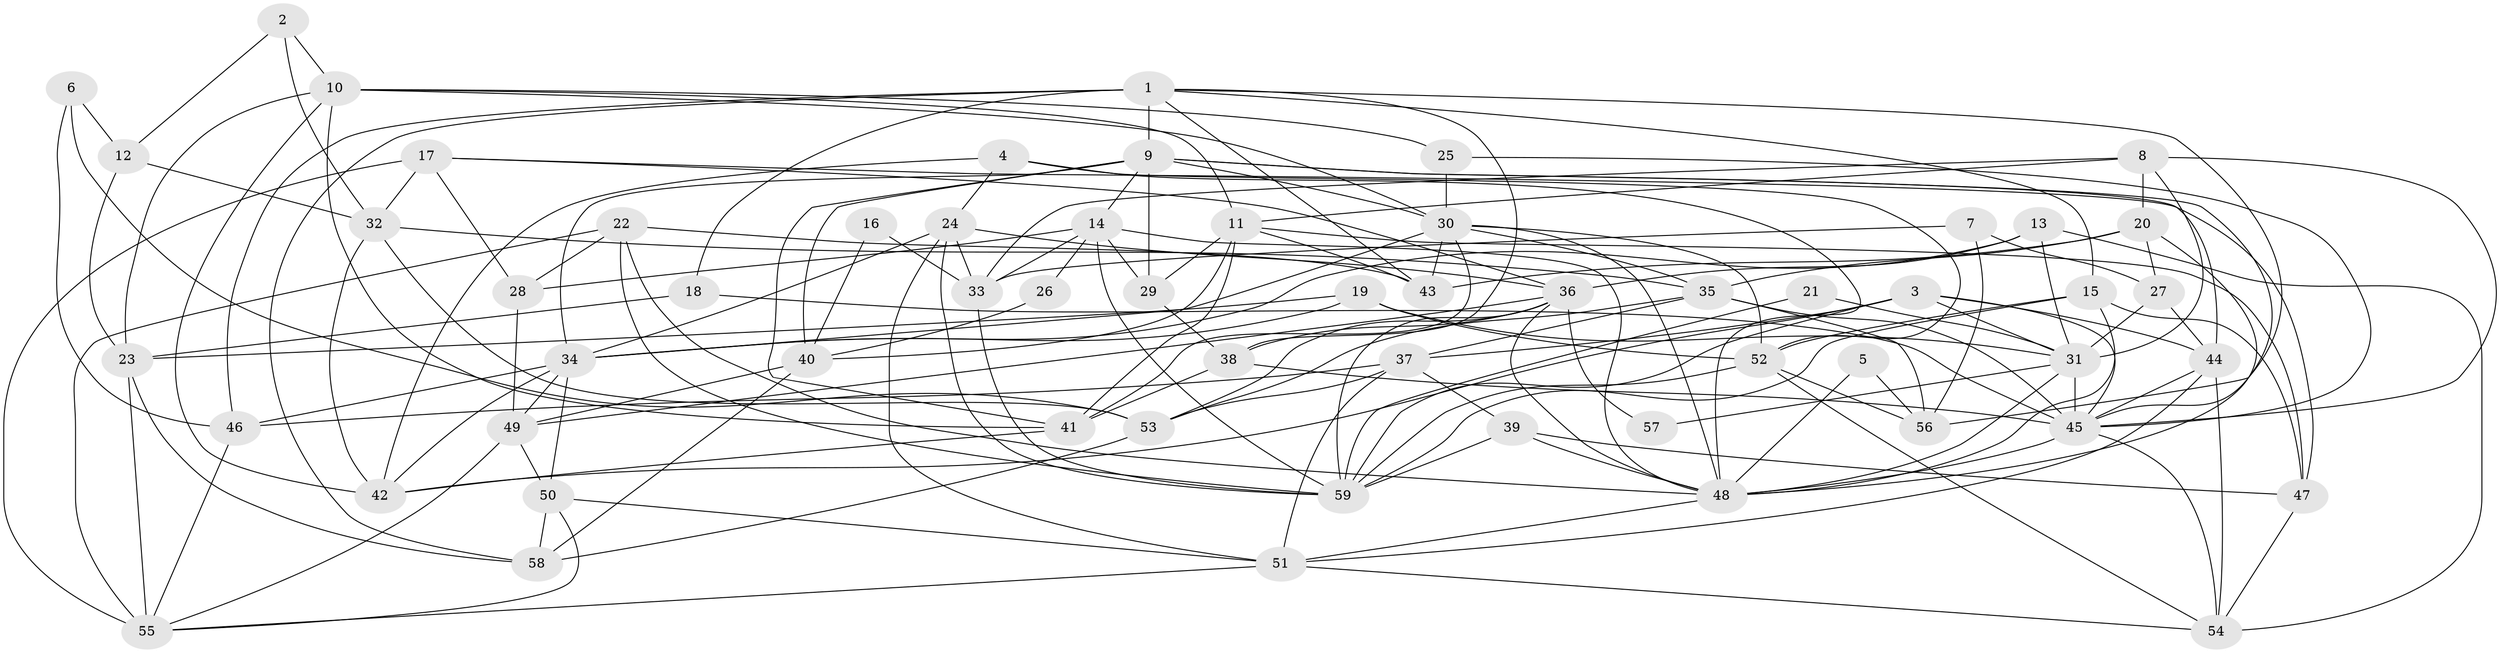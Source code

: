 // original degree distribution, {2: 0.1440677966101695, 5: 0.211864406779661, 8: 0.01694915254237288, 3: 0.2627118644067797, 4: 0.23728813559322035, 6: 0.11016949152542373, 7: 0.01694915254237288}
// Generated by graph-tools (version 1.1) at 2025/50/03/09/25 03:50:07]
// undirected, 59 vertices, 165 edges
graph export_dot {
graph [start="1"]
  node [color=gray90,style=filled];
  1;
  2;
  3;
  4;
  5;
  6;
  7;
  8;
  9;
  10;
  11;
  12;
  13;
  14;
  15;
  16;
  17;
  18;
  19;
  20;
  21;
  22;
  23;
  24;
  25;
  26;
  27;
  28;
  29;
  30;
  31;
  32;
  33;
  34;
  35;
  36;
  37;
  38;
  39;
  40;
  41;
  42;
  43;
  44;
  45;
  46;
  47;
  48;
  49;
  50;
  51;
  52;
  53;
  54;
  55;
  56;
  57;
  58;
  59;
  1 -- 9 [weight=2.0];
  1 -- 15 [weight=1.0];
  1 -- 18 [weight=1.0];
  1 -- 38 [weight=1.0];
  1 -- 43 [weight=1.0];
  1 -- 46 [weight=1.0];
  1 -- 56 [weight=1.0];
  1 -- 58 [weight=1.0];
  2 -- 10 [weight=1.0];
  2 -- 12 [weight=1.0];
  2 -- 32 [weight=1.0];
  3 -- 31 [weight=1.0];
  3 -- 37 [weight=1.0];
  3 -- 42 [weight=1.0];
  3 -- 44 [weight=1.0];
  3 -- 45 [weight=1.0];
  3 -- 59 [weight=1.0];
  4 -- 24 [weight=1.0];
  4 -- 42 [weight=1.0];
  4 -- 48 [weight=1.0];
  4 -- 52 [weight=1.0];
  5 -- 48 [weight=1.0];
  5 -- 56 [weight=1.0];
  6 -- 12 [weight=1.0];
  6 -- 46 [weight=1.0];
  6 -- 53 [weight=1.0];
  7 -- 27 [weight=1.0];
  7 -- 33 [weight=1.0];
  7 -- 56 [weight=1.0];
  8 -- 11 [weight=1.0];
  8 -- 20 [weight=1.0];
  8 -- 31 [weight=1.0];
  8 -- 33 [weight=1.0];
  8 -- 45 [weight=1.0];
  9 -- 14 [weight=1.0];
  9 -- 29 [weight=1.0];
  9 -- 30 [weight=1.0];
  9 -- 34 [weight=1.0];
  9 -- 40 [weight=1.0];
  9 -- 41 [weight=1.0];
  9 -- 44 [weight=1.0];
  9 -- 45 [weight=1.0];
  10 -- 11 [weight=1.0];
  10 -- 23 [weight=1.0];
  10 -- 25 [weight=1.0];
  10 -- 30 [weight=1.0];
  10 -- 41 [weight=1.0];
  10 -- 42 [weight=1.0];
  11 -- 29 [weight=1.0];
  11 -- 40 [weight=1.0];
  11 -- 41 [weight=1.0];
  11 -- 43 [weight=1.0];
  11 -- 47 [weight=1.0];
  12 -- 23 [weight=1.0];
  12 -- 32 [weight=1.0];
  13 -- 31 [weight=1.0];
  13 -- 34 [weight=1.0];
  13 -- 36 [weight=1.0];
  13 -- 54 [weight=1.0];
  14 -- 26 [weight=1.0];
  14 -- 28 [weight=1.0];
  14 -- 29 [weight=1.0];
  14 -- 33 [weight=1.0];
  14 -- 48 [weight=1.0];
  14 -- 59 [weight=1.0];
  15 -- 47 [weight=1.0];
  15 -- 48 [weight=1.0];
  15 -- 52 [weight=1.0];
  15 -- 59 [weight=1.0];
  16 -- 33 [weight=1.0];
  16 -- 40 [weight=1.0];
  17 -- 28 [weight=1.0];
  17 -- 32 [weight=1.0];
  17 -- 36 [weight=1.0];
  17 -- 47 [weight=1.0];
  17 -- 55 [weight=1.0];
  18 -- 23 [weight=1.0];
  18 -- 45 [weight=1.0];
  19 -- 23 [weight=1.0];
  19 -- 31 [weight=1.0];
  19 -- 34 [weight=1.0];
  19 -- 52 [weight=1.0];
  20 -- 27 [weight=1.0];
  20 -- 35 [weight=1.0];
  20 -- 43 [weight=1.0];
  20 -- 48 [weight=1.0];
  21 -- 31 [weight=1.0];
  21 -- 59 [weight=1.0];
  22 -- 28 [weight=1.0];
  22 -- 43 [weight=1.0];
  22 -- 48 [weight=1.0];
  22 -- 55 [weight=1.0];
  22 -- 59 [weight=1.0];
  23 -- 55 [weight=1.0];
  23 -- 58 [weight=1.0];
  24 -- 33 [weight=1.0];
  24 -- 34 [weight=1.0];
  24 -- 36 [weight=1.0];
  24 -- 51 [weight=1.0];
  24 -- 59 [weight=1.0];
  25 -- 30 [weight=1.0];
  25 -- 45 [weight=1.0];
  26 -- 40 [weight=1.0];
  27 -- 31 [weight=1.0];
  27 -- 44 [weight=1.0];
  28 -- 49 [weight=1.0];
  29 -- 38 [weight=1.0];
  30 -- 34 [weight=1.0];
  30 -- 35 [weight=1.0];
  30 -- 41 [weight=1.0];
  30 -- 43 [weight=1.0];
  30 -- 48 [weight=1.0];
  30 -- 52 [weight=1.0];
  31 -- 45 [weight=1.0];
  31 -- 48 [weight=1.0];
  31 -- 57 [weight=1.0];
  32 -- 35 [weight=1.0];
  32 -- 42 [weight=1.0];
  32 -- 53 [weight=1.0];
  33 -- 59 [weight=1.0];
  34 -- 42 [weight=1.0];
  34 -- 46 [weight=1.0];
  34 -- 49 [weight=1.0];
  34 -- 50 [weight=1.0];
  35 -- 37 [weight=1.0];
  35 -- 45 [weight=1.0];
  35 -- 53 [weight=1.0];
  35 -- 56 [weight=1.0];
  36 -- 38 [weight=1.0];
  36 -- 48 [weight=1.0];
  36 -- 49 [weight=1.0];
  36 -- 53 [weight=1.0];
  36 -- 57 [weight=1.0];
  36 -- 59 [weight=1.0];
  37 -- 39 [weight=1.0];
  37 -- 46 [weight=1.0];
  37 -- 51 [weight=1.0];
  37 -- 53 [weight=1.0];
  38 -- 41 [weight=1.0];
  38 -- 45 [weight=1.0];
  39 -- 47 [weight=1.0];
  39 -- 48 [weight=1.0];
  39 -- 59 [weight=1.0];
  40 -- 49 [weight=1.0];
  40 -- 58 [weight=1.0];
  41 -- 42 [weight=1.0];
  44 -- 45 [weight=1.0];
  44 -- 51 [weight=2.0];
  44 -- 54 [weight=1.0];
  45 -- 48 [weight=1.0];
  45 -- 54 [weight=1.0];
  46 -- 55 [weight=1.0];
  47 -- 54 [weight=1.0];
  48 -- 51 [weight=1.0];
  49 -- 50 [weight=1.0];
  49 -- 55 [weight=1.0];
  50 -- 51 [weight=2.0];
  50 -- 55 [weight=1.0];
  50 -- 58 [weight=2.0];
  51 -- 54 [weight=1.0];
  51 -- 55 [weight=1.0];
  52 -- 54 [weight=1.0];
  52 -- 56 [weight=1.0];
  52 -- 59 [weight=1.0];
  53 -- 58 [weight=1.0];
}
